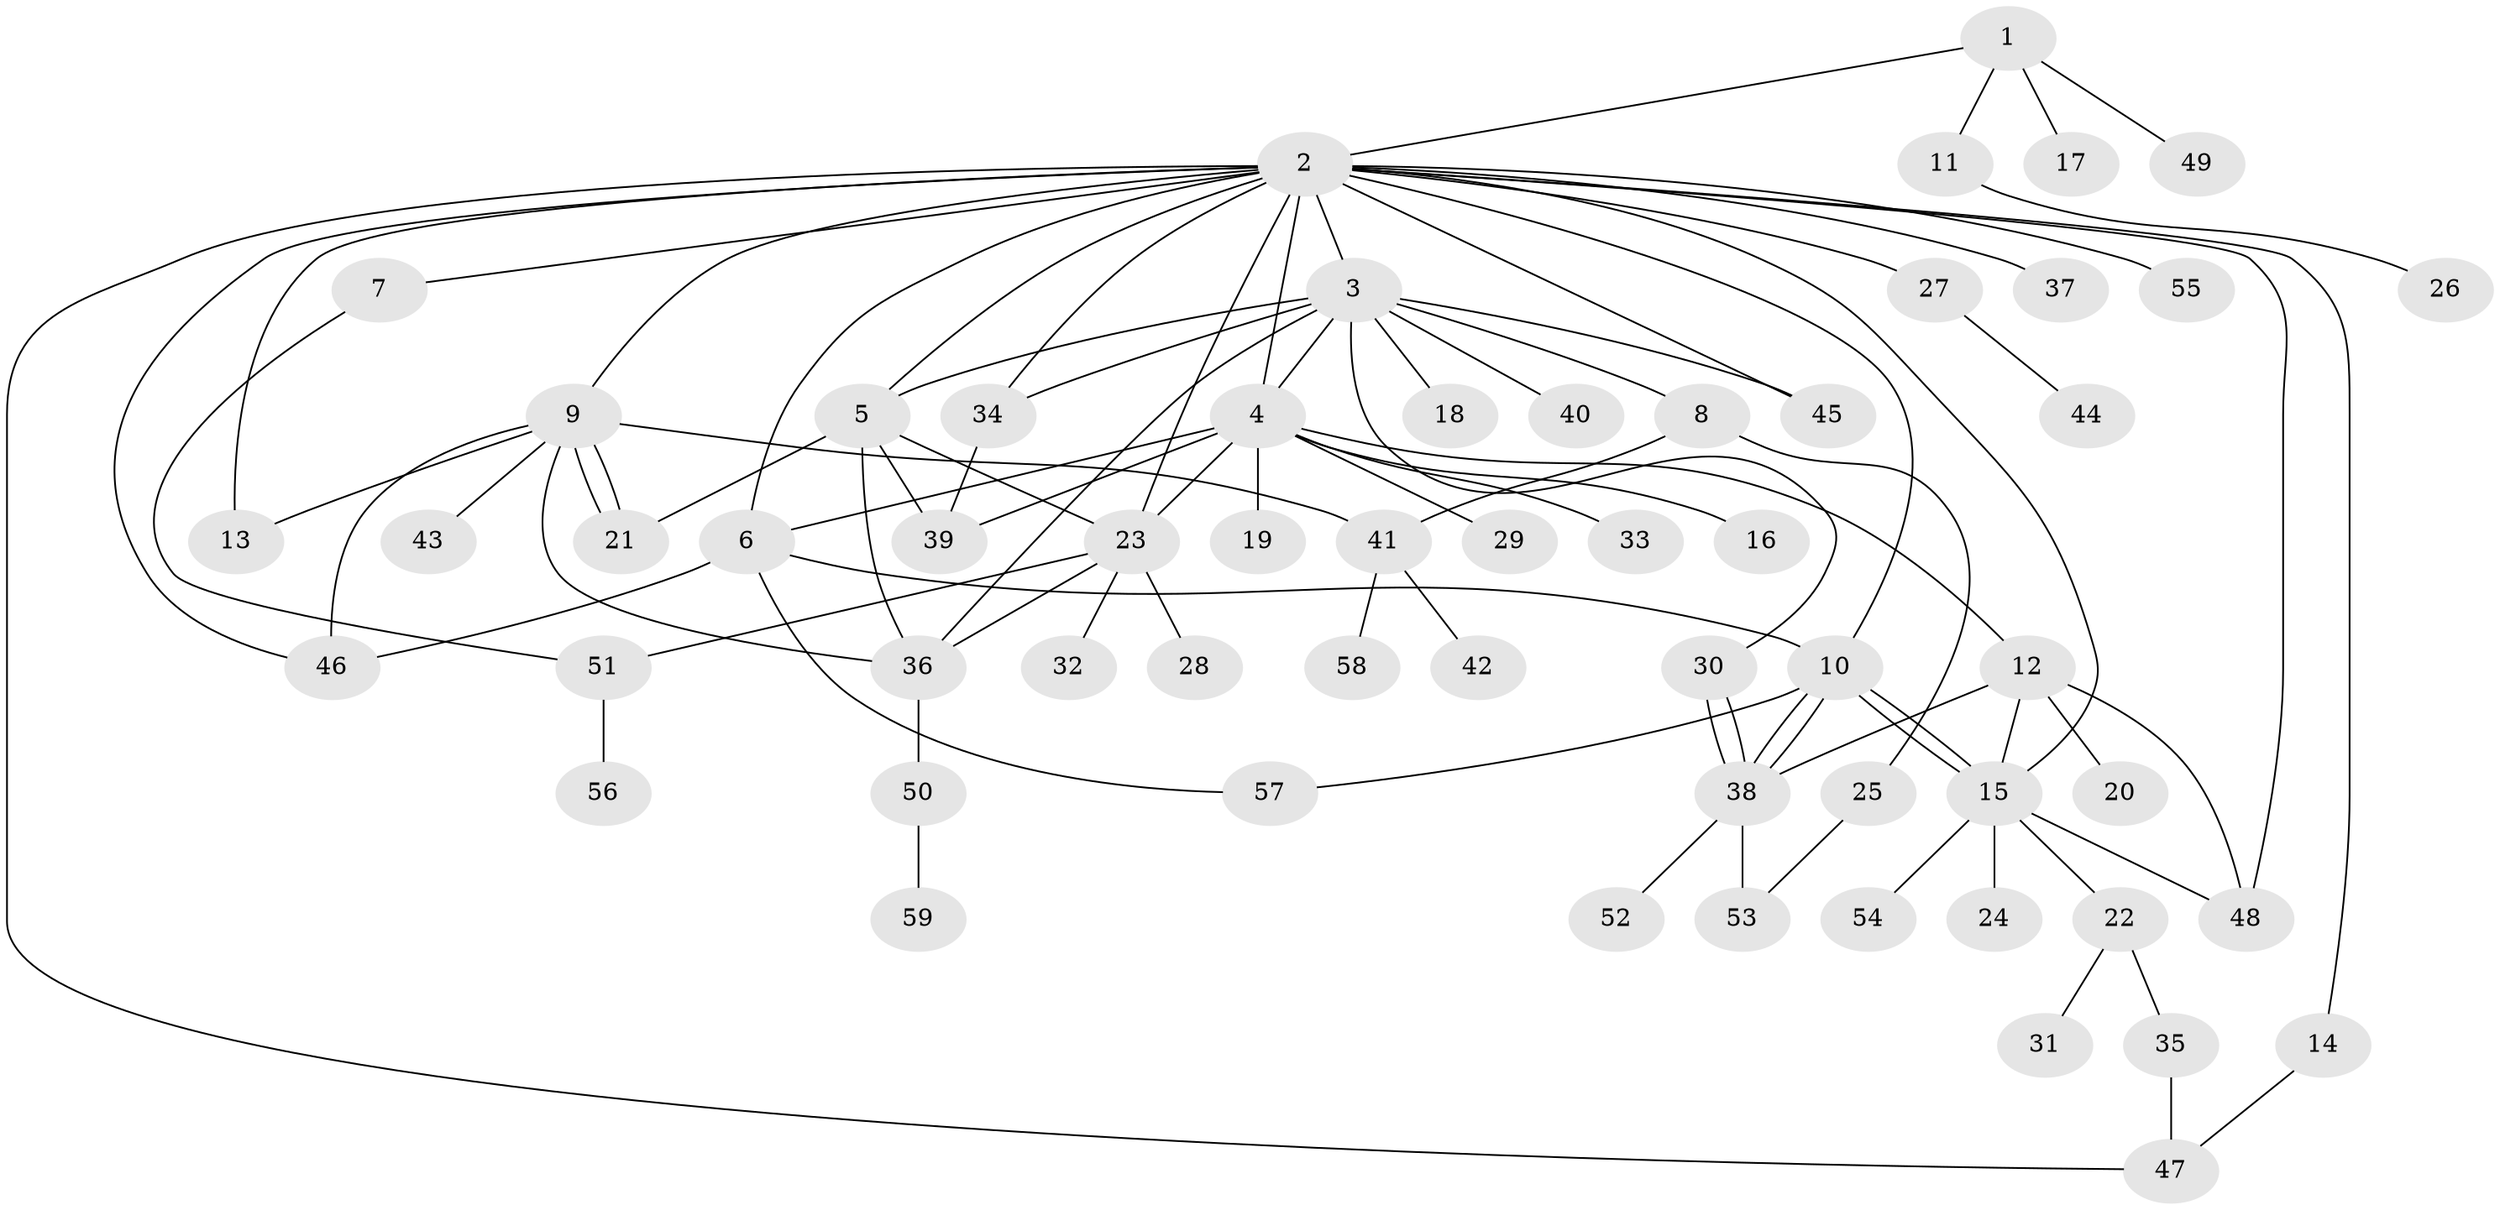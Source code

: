 // coarse degree distribution, {3: 0.17073170731707318, 17: 0.024390243902439025, 11: 0.024390243902439025, 9: 0.024390243902439025, 6: 0.0975609756097561, 4: 0.04878048780487805, 2: 0.12195121951219512, 7: 0.04878048780487805, 1: 0.4146341463414634, 5: 0.024390243902439025}
// Generated by graph-tools (version 1.1) at 2025/51/02/27/25 19:51:54]
// undirected, 59 vertices, 91 edges
graph export_dot {
graph [start="1"]
  node [color=gray90,style=filled];
  1;
  2;
  3;
  4;
  5;
  6;
  7;
  8;
  9;
  10;
  11;
  12;
  13;
  14;
  15;
  16;
  17;
  18;
  19;
  20;
  21;
  22;
  23;
  24;
  25;
  26;
  27;
  28;
  29;
  30;
  31;
  32;
  33;
  34;
  35;
  36;
  37;
  38;
  39;
  40;
  41;
  42;
  43;
  44;
  45;
  46;
  47;
  48;
  49;
  50;
  51;
  52;
  53;
  54;
  55;
  56;
  57;
  58;
  59;
  1 -- 2;
  1 -- 11;
  1 -- 17;
  1 -- 49;
  2 -- 3;
  2 -- 4;
  2 -- 5;
  2 -- 6;
  2 -- 7;
  2 -- 9;
  2 -- 10;
  2 -- 13;
  2 -- 14;
  2 -- 15;
  2 -- 23;
  2 -- 27;
  2 -- 34;
  2 -- 37;
  2 -- 45;
  2 -- 46;
  2 -- 47;
  2 -- 48;
  2 -- 55;
  3 -- 4;
  3 -- 5;
  3 -- 8;
  3 -- 18;
  3 -- 30;
  3 -- 34;
  3 -- 36;
  3 -- 40;
  3 -- 45;
  4 -- 6;
  4 -- 12;
  4 -- 16;
  4 -- 19;
  4 -- 23;
  4 -- 29;
  4 -- 33;
  4 -- 39;
  5 -- 21;
  5 -- 23;
  5 -- 36;
  5 -- 39;
  6 -- 10;
  6 -- 46;
  6 -- 57;
  7 -- 51;
  8 -- 25;
  8 -- 41;
  9 -- 13;
  9 -- 21;
  9 -- 21;
  9 -- 36;
  9 -- 41;
  9 -- 43;
  9 -- 46;
  10 -- 15;
  10 -- 15;
  10 -- 38;
  10 -- 38;
  10 -- 57;
  11 -- 26;
  12 -- 15;
  12 -- 20;
  12 -- 38;
  12 -- 48;
  14 -- 47;
  15 -- 22;
  15 -- 24;
  15 -- 48;
  15 -- 54;
  22 -- 31;
  22 -- 35;
  23 -- 28;
  23 -- 32;
  23 -- 36;
  23 -- 51;
  25 -- 53;
  27 -- 44;
  30 -- 38;
  30 -- 38;
  34 -- 39;
  35 -- 47;
  36 -- 50;
  38 -- 52;
  38 -- 53;
  41 -- 42;
  41 -- 58;
  50 -- 59;
  51 -- 56;
}
